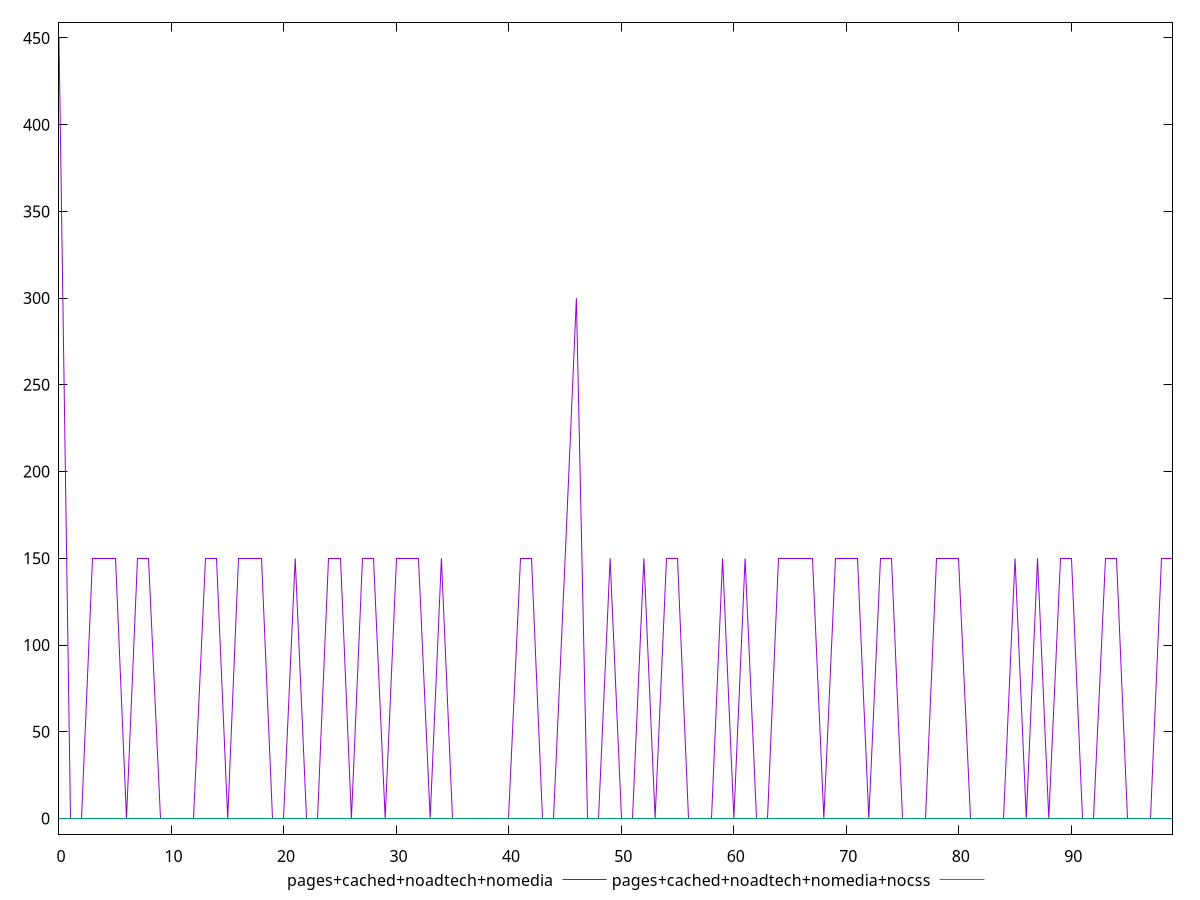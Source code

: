 reset

$pagesCachedNoadtechNomedia <<EOF
0 450
1 0
2 0
3 150
4 150
5 150
6 0
7 150
8 150
9 0
10 0
11 0
12 0
13 150
14 150
15 0
16 150
17 150
18 150
19 0
20 0
21 150
22 0
23 0
24 150
25 150
26 0
27 150
28 150
29 0
30 150
31 150
32 150
33 0
34 150
35 0
36 0
37 0
38 0
39 0
40 0
41 150
42 150
43 0
44 0
45 150
46 300
47 0
48 0
49 150
50 0
51 0
52 150
53 0
54 150
55 150
56 0
57 0
58 0
59 150
60 0
61 150
62 0
63 0
64 150
65 150
66 150
67 150
68 0
69 150
70 150
71 150
72 0
73 150
74 150
75 0
76 0
77 0
78 150
79 150
80 150
81 0
82 0
83 0
84 0
85 150
86 0
87 150
88 0
89 150
90 150
91 0
92 0
93 150
94 150
95 0
96 0
97 0
98 150
99 150
EOF

$pagesCachedNoadtechNomediaNocss <<EOF
0 0
1 0
2 0
3 0
4 0
5 0
6 0
7 0
8 0
9 0
10 0
11 0
12 0
13 0
14 0
15 0
16 0
17 0
18 0
19 0
20 0
21 0
22 0
23 0
24 0
25 0
26 0
27 0
28 0
29 0
30 0
31 0
32 0
33 0
34 0
35 0
36 0
37 0
38 0
39 0
40 0
41 0
42 0
43 0
44 0
45 0
46 0
47 0
48 0
49 0
50 0
51 0
52 0
53 0
54 0
55 0
56 0
57 0
58 0
59 0
60 0
61 0
62 0
63 0
64 0
65 0
66 0
67 0
68 0
69 0
70 0
71 0
72 0
73 0
74 0
75 0
76 0
77 0
78 0
79 0
80 0
81 0
82 0
83 0
84 0
85 0
86 0
87 0
88 0
89 0
90 0
91 0
92 0
93 0
94 0
95 0
96 0
97 0
98 0
99 0
EOF

set key outside below
set xrange [0:99]
set yrange [-9:459]
set trange [-9:459]
set terminal svg size 640, 520 enhanced background rgb 'white'
set output "report_00019_2021-02-10T18-14-37.922Z//unused-css-rules/comparison/line/3_vs_4.svg"

plot $pagesCachedNoadtechNomedia title "pages+cached+noadtech+nomedia" with line, \
     $pagesCachedNoadtechNomediaNocss title "pages+cached+noadtech+nomedia+nocss" with line

reset
